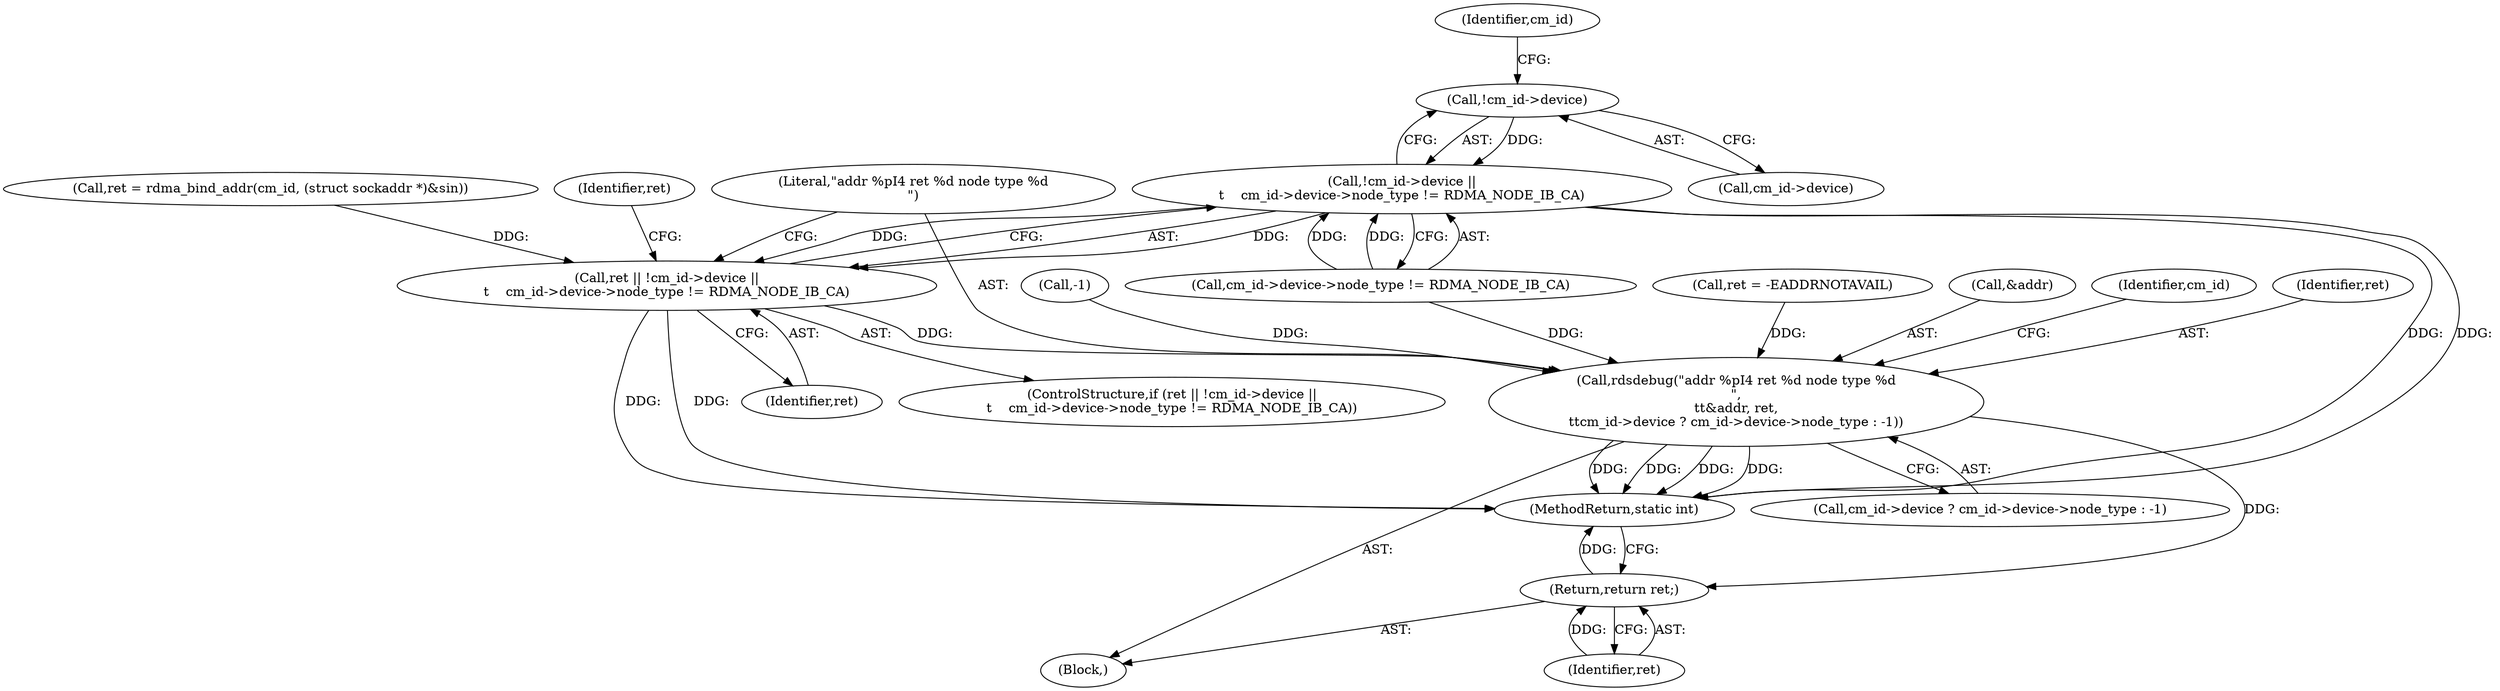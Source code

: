 digraph "0_linux_c2349758acf1874e4c2b93fe41d072336f1a31d0@pointer" {
"1000152" [label="(Call,!cm_id->device)"];
"1000151" [label="(Call,!cm_id->device ||\n\t    cm_id->device->node_type != RDMA_NODE_IB_CA)"];
"1000149" [label="(Call,ret || !cm_id->device ||\n\t    cm_id->device->node_type != RDMA_NODE_IB_CA)"];
"1000167" [label="(Call,rdsdebug(\"addr %pI4 ret %d node type %d\n\",\n\t\t&addr, ret,\n\t\tcm_id->device ? cm_id->device->node_type : -1))"];
"1000185" [label="(Return,return ret;)"];
"1000105" [label="(Block,)"];
"1000140" [label="(Call,ret = rdma_bind_addr(cm_id, (struct sockaddr *)&sin))"];
"1000153" [label="(Call,cm_id->device)"];
"1000156" [label="(Call,cm_id->device->node_type != RDMA_NODE_IB_CA)"];
"1000168" [label="(Literal,\"addr %pI4 ret %d node type %d\n\")"];
"1000163" [label="(Call,ret = -EADDRNOTAVAIL)"];
"1000186" [label="(Identifier,ret)"];
"1000150" [label="(Identifier,ret)"];
"1000151" [label="(Call,!cm_id->device ||\n\t    cm_id->device->node_type != RDMA_NODE_IB_CA)"];
"1000164" [label="(Identifier,ret)"];
"1000169" [label="(Call,&addr)"];
"1000185" [label="(Return,return ret;)"];
"1000149" [label="(Call,ret || !cm_id->device ||\n\t    cm_id->device->node_type != RDMA_NODE_IB_CA)"];
"1000184" [label="(Identifier,cm_id)"];
"1000187" [label="(MethodReturn,static int)"];
"1000152" [label="(Call,!cm_id->device)"];
"1000167" [label="(Call,rdsdebug(\"addr %pI4 ret %d node type %d\n\",\n\t\t&addr, ret,\n\t\tcm_id->device ? cm_id->device->node_type : -1))"];
"1000148" [label="(ControlStructure,if (ret || !cm_id->device ||\n\t    cm_id->device->node_type != RDMA_NODE_IB_CA))"];
"1000171" [label="(Identifier,ret)"];
"1000159" [label="(Identifier,cm_id)"];
"1000181" [label="(Call,-1)"];
"1000172" [label="(Call,cm_id->device ? cm_id->device->node_type : -1)"];
"1000152" -> "1000151"  [label="AST: "];
"1000152" -> "1000153"  [label="CFG: "];
"1000153" -> "1000152"  [label="AST: "];
"1000159" -> "1000152"  [label="CFG: "];
"1000151" -> "1000152"  [label="CFG: "];
"1000152" -> "1000151"  [label="DDG: "];
"1000151" -> "1000149"  [label="AST: "];
"1000151" -> "1000156"  [label="CFG: "];
"1000156" -> "1000151"  [label="AST: "];
"1000149" -> "1000151"  [label="CFG: "];
"1000151" -> "1000187"  [label="DDG: "];
"1000151" -> "1000187"  [label="DDG: "];
"1000151" -> "1000149"  [label="DDG: "];
"1000151" -> "1000149"  [label="DDG: "];
"1000156" -> "1000151"  [label="DDG: "];
"1000156" -> "1000151"  [label="DDG: "];
"1000149" -> "1000148"  [label="AST: "];
"1000149" -> "1000150"  [label="CFG: "];
"1000150" -> "1000149"  [label="AST: "];
"1000164" -> "1000149"  [label="CFG: "];
"1000168" -> "1000149"  [label="CFG: "];
"1000149" -> "1000187"  [label="DDG: "];
"1000149" -> "1000187"  [label="DDG: "];
"1000140" -> "1000149"  [label="DDG: "];
"1000149" -> "1000167"  [label="DDG: "];
"1000167" -> "1000105"  [label="AST: "];
"1000167" -> "1000172"  [label="CFG: "];
"1000168" -> "1000167"  [label="AST: "];
"1000169" -> "1000167"  [label="AST: "];
"1000171" -> "1000167"  [label="AST: "];
"1000172" -> "1000167"  [label="AST: "];
"1000184" -> "1000167"  [label="CFG: "];
"1000167" -> "1000187"  [label="DDG: "];
"1000167" -> "1000187"  [label="DDG: "];
"1000167" -> "1000187"  [label="DDG: "];
"1000167" -> "1000187"  [label="DDG: "];
"1000163" -> "1000167"  [label="DDG: "];
"1000156" -> "1000167"  [label="DDG: "];
"1000181" -> "1000167"  [label="DDG: "];
"1000167" -> "1000185"  [label="DDG: "];
"1000185" -> "1000105"  [label="AST: "];
"1000185" -> "1000186"  [label="CFG: "];
"1000186" -> "1000185"  [label="AST: "];
"1000187" -> "1000185"  [label="CFG: "];
"1000185" -> "1000187"  [label="DDG: "];
"1000186" -> "1000185"  [label="DDG: "];
}
